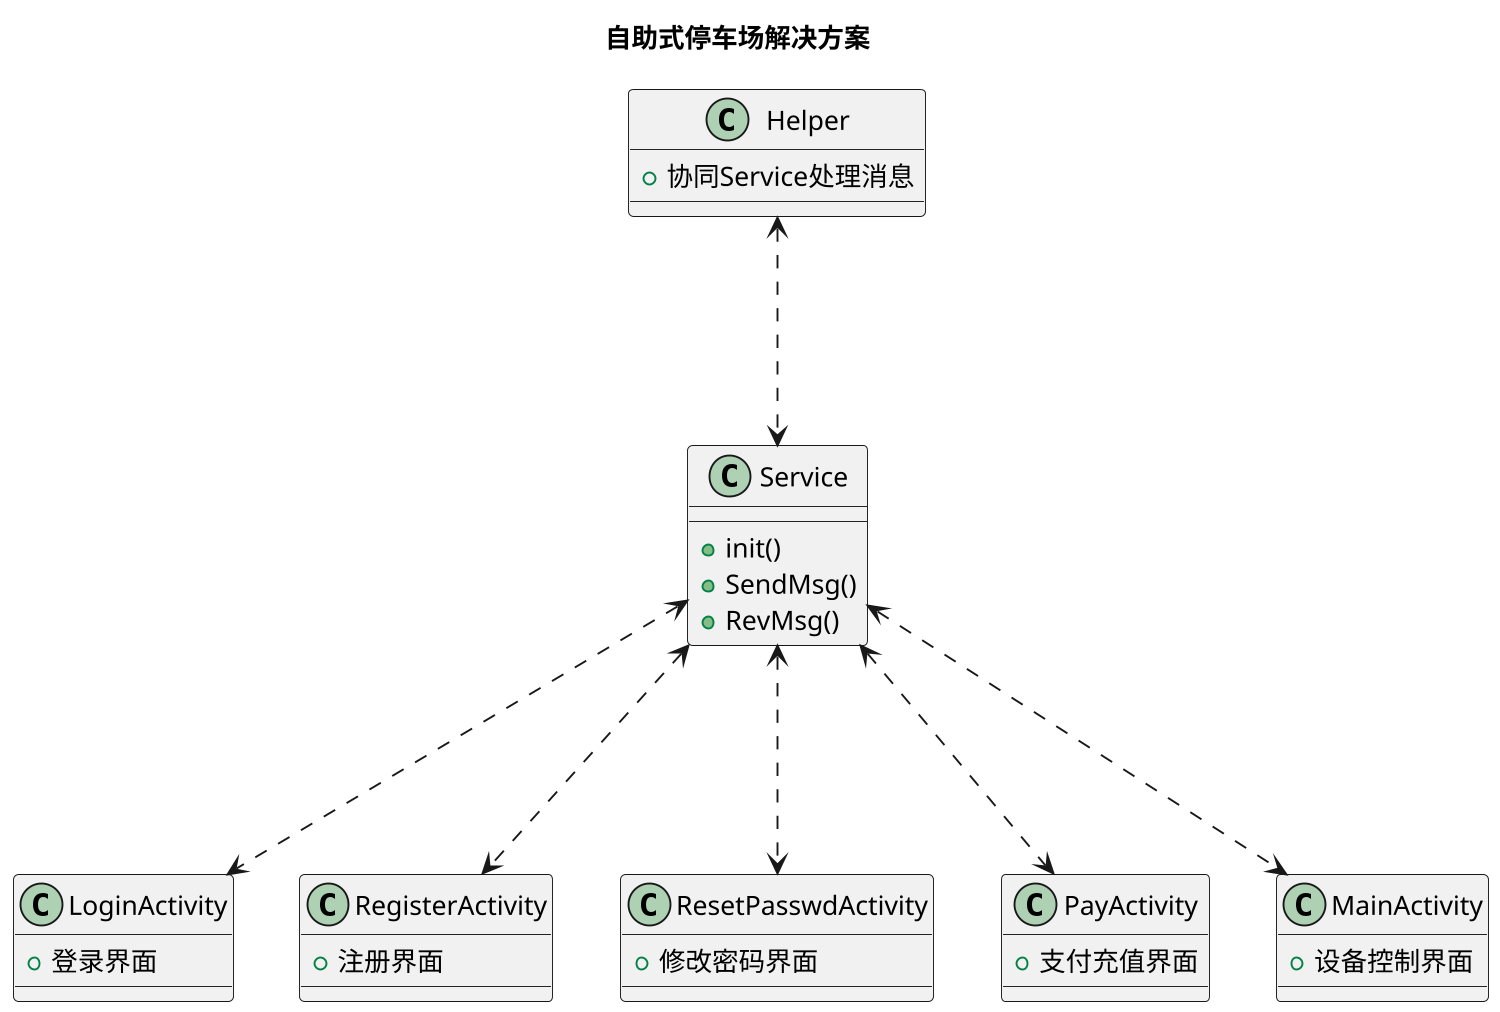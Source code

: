 @startuml

title 自助式停车场解决方案
scale 1500 width

Service <--.> LoginActivity
Service <--.> RegisterActivity
Service <--.> ResetPasswdActivity
Service <--.> PayActivity
Service <--.> MainActivity

Helper<--.> Service

class Service{
+ init()
+ SendMsg()
+ RevMsg()
}
class Helper{
+ 协同Service处理消息
}
class LoginActivity{
+ 登录界面
}

class RegisterActivity{
+ 注册界面
}

class ResetPasswdActivity{
+ 修改密码界面
}

class PayActivity{
+ 支付充值界面
}
class MainActivity{
+ 设备控制界面
}


@enduml
